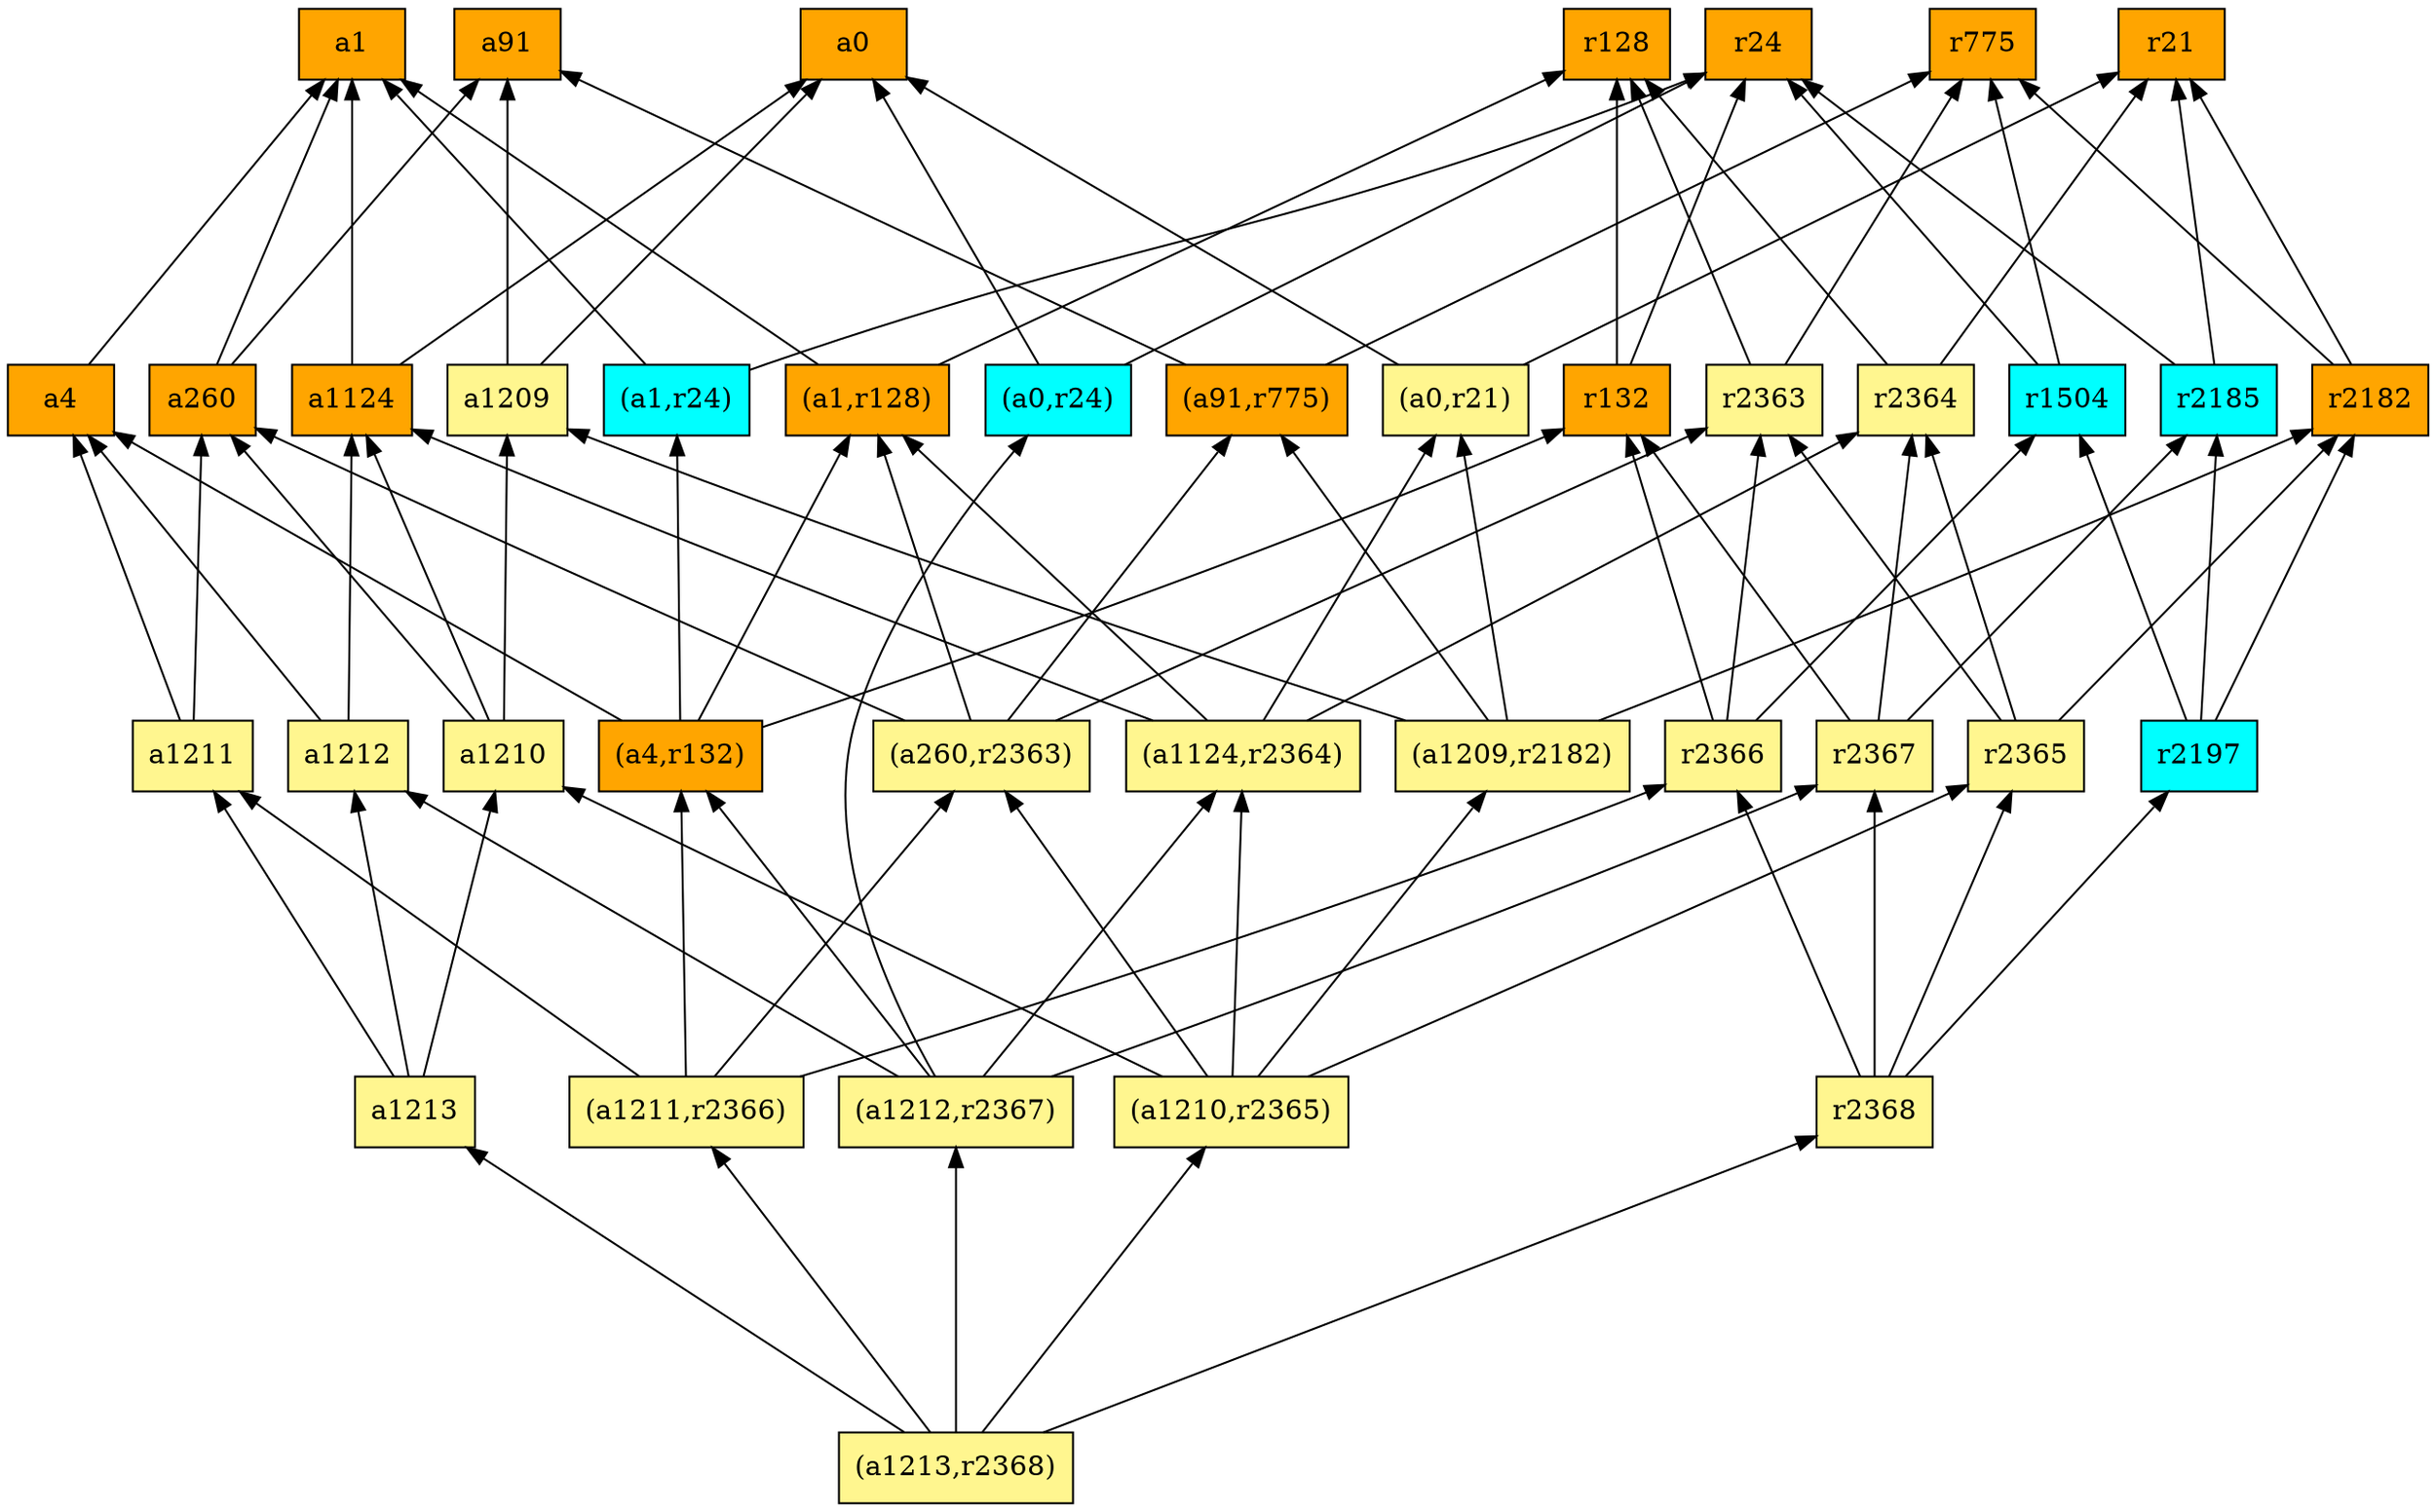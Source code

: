 digraph G {
rankdir=BT;ranksep="2.0";
"(a1213,r2368)" [shape=record,fillcolor=khaki1,style=filled,label="{(a1213,r2368)}"];
"(a1211,r2366)" [shape=record,fillcolor=khaki1,style=filled,label="{(a1211,r2366)}"];
"r2363" [shape=record,fillcolor=khaki1,style=filled,label="{r2363}"];
"r132" [shape=record,fillcolor=orange,style=filled,label="{r132}"];
"(a1,r128)" [shape=record,fillcolor=orange,style=filled,label="{(a1,r128)}"];
"r2197" [shape=record,fillcolor=cyan,style=filled,label="{r2197}"];
"a260" [shape=record,fillcolor=orange,style=filled,label="{a260}"];
"a1211" [shape=record,fillcolor=khaki1,style=filled,label="{a1211}"];
"r2367" [shape=record,fillcolor=khaki1,style=filled,label="{r2367}"];
"a91" [shape=record,fillcolor=orange,style=filled,label="{a91}"];
"(a1209,r2182)" [shape=record,fillcolor=khaki1,style=filled,label="{(a1209,r2182)}"];
"r2365" [shape=record,fillcolor=khaki1,style=filled,label="{r2365}"];
"(a260,r2363)" [shape=record,fillcolor=khaki1,style=filled,label="{(a260,r2363)}"];
"a4" [shape=record,fillcolor=orange,style=filled,label="{a4}"];
"r24" [shape=record,fillcolor=orange,style=filled,label="{r24}"];
"r21" [shape=record,fillcolor=orange,style=filled,label="{r21}"];
"r1504" [shape=record,fillcolor=cyan,style=filled,label="{r1504}"];
"r2368" [shape=record,fillcolor=khaki1,style=filled,label="{r2368}"];
"(a1124,r2364)" [shape=record,fillcolor=khaki1,style=filled,label="{(a1124,r2364)}"];
"a1124" [shape=record,fillcolor=orange,style=filled,label="{a1124}"];
"r2182" [shape=record,fillcolor=orange,style=filled,label="{r2182}"];
"a1212" [shape=record,fillcolor=khaki1,style=filled,label="{a1212}"];
"(a1210,r2365)" [shape=record,fillcolor=khaki1,style=filled,label="{(a1210,r2365)}"];
"(a0,r21)" [shape=record,fillcolor=khaki1,style=filled,label="{(a0,r21)}"];
"a1210" [shape=record,fillcolor=khaki1,style=filled,label="{a1210}"];
"r128" [shape=record,fillcolor=orange,style=filled,label="{r128}"];
"r2185" [shape=record,fillcolor=cyan,style=filled,label="{r2185}"];
"(a1212,r2367)" [shape=record,fillcolor=khaki1,style=filled,label="{(a1212,r2367)}"];
"a1209" [shape=record,fillcolor=khaki1,style=filled,label="{a1209}"];
"a1" [shape=record,fillcolor=orange,style=filled,label="{a1}"];
"(a4,r132)" [shape=record,fillcolor=orange,style=filled,label="{(a4,r132)}"];
"(a1,r24)" [shape=record,fillcolor=cyan,style=filled,label="{(a1,r24)}"];
"r2366" [shape=record,fillcolor=khaki1,style=filled,label="{r2366}"];
"r2364" [shape=record,fillcolor=khaki1,style=filled,label="{r2364}"];
"r775" [shape=record,fillcolor=orange,style=filled,label="{r775}"];
"(a91,r775)" [shape=record,fillcolor=orange,style=filled,label="{(a91,r775)}"];
"(a0,r24)" [shape=record,fillcolor=cyan,style=filled,label="{(a0,r24)}"];
"a0" [shape=record,fillcolor=orange,style=filled,label="{a0}"];
"a1213" [shape=record,fillcolor=khaki1,style=filled,label="{a1213}"];
"(a1213,r2368)" -> "(a1211,r2366)"
"(a1213,r2368)" -> "(a1210,r2365)"
"(a1213,r2368)" -> "r2368"
"(a1213,r2368)" -> "a1213"
"(a1213,r2368)" -> "(a1212,r2367)"
"(a1211,r2366)" -> "(a4,r132)"
"(a1211,r2366)" -> "r2366"
"(a1211,r2366)" -> "(a260,r2363)"
"(a1211,r2366)" -> "a1211"
"r2363" -> "r128"
"r2363" -> "r775"
"r132" -> "r128"
"r132" -> "r24"
"(a1,r128)" -> "r128"
"(a1,r128)" -> "a1"
"r2197" -> "r2182"
"r2197" -> "r1504"
"r2197" -> "r2185"
"a260" -> "a1"
"a260" -> "a91"
"a1211" -> "a260"
"a1211" -> "a4"
"r2367" -> "r2364"
"r2367" -> "r132"
"r2367" -> "r2185"
"(a1209,r2182)" -> "a1209"
"(a1209,r2182)" -> "(a0,r21)"
"(a1209,r2182)" -> "r2182"
"(a1209,r2182)" -> "(a91,r775)"
"r2365" -> "r2182"
"r2365" -> "r2364"
"r2365" -> "r2363"
"(a260,r2363)" -> "a260"
"(a260,r2363)" -> "r2363"
"(a260,r2363)" -> "(a91,r775)"
"(a260,r2363)" -> "(a1,r128)"
"a4" -> "a1"
"r1504" -> "r775"
"r1504" -> "r24"
"r2368" -> "r2365"
"r2368" -> "r2366"
"r2368" -> "r2197"
"r2368" -> "r2367"
"(a1124,r2364)" -> "a1124"
"(a1124,r2364)" -> "(a0,r21)"
"(a1124,r2364)" -> "(a1,r128)"
"(a1124,r2364)" -> "r2364"
"a1124" -> "a1"
"a1124" -> "a0"
"r2182" -> "r775"
"r2182" -> "r21"
"a1212" -> "a1124"
"a1212" -> "a4"
"(a1210,r2365)" -> "(a1209,r2182)"
"(a1210,r2365)" -> "r2365"
"(a1210,r2365)" -> "(a260,r2363)"
"(a1210,r2365)" -> "a1210"
"(a1210,r2365)" -> "(a1124,r2364)"
"(a0,r21)" -> "a0"
"(a0,r21)" -> "r21"
"a1210" -> "a1209"
"a1210" -> "a1124"
"a1210" -> "a260"
"r2185" -> "r24"
"r2185" -> "r21"
"(a1212,r2367)" -> "a1212"
"(a1212,r2367)" -> "(a4,r132)"
"(a1212,r2367)" -> "(a0,r24)"
"(a1212,r2367)" -> "r2367"
"(a1212,r2367)" -> "(a1124,r2364)"
"a1209" -> "a91"
"a1209" -> "a0"
"(a4,r132)" -> "a4"
"(a4,r132)" -> "(a1,r24)"
"(a4,r132)" -> "r132"
"(a4,r132)" -> "(a1,r128)"
"(a1,r24)" -> "a1"
"(a1,r24)" -> "r24"
"r2366" -> "r2363"
"r2366" -> "r132"
"r2366" -> "r1504"
"r2364" -> "r128"
"r2364" -> "r21"
"(a91,r775)" -> "r775"
"(a91,r775)" -> "a91"
"(a0,r24)" -> "a0"
"(a0,r24)" -> "r24"
"a1213" -> "a1212"
"a1213" -> "a1210"
"a1213" -> "a1211"
}